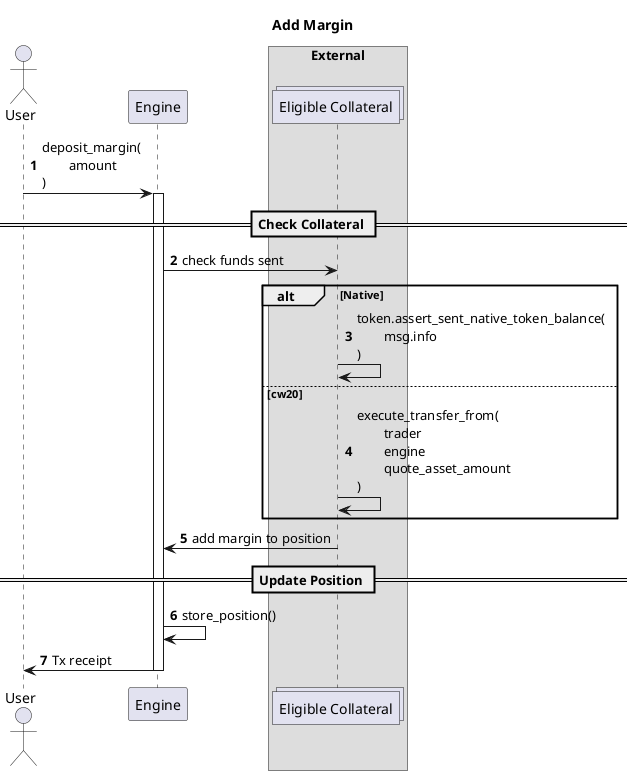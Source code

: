 @startuml

autonumber
actor User    

participant "Engine" as engine

box "External"
    collections "Eligible Collateral" as token
end box


title Add Margin
User -> engine : deposit_margin(\n\tamount\n)
activate engine

== Check Collateral ==

engine -> token : check funds sent
alt Native
    token -> token : token.assert_sent_native_token_balance(\n\tmsg.info\n)
else cw20
    token -> token : execute_transfer_from(\n\ttrader\n\tengine\n\tquote_asset_amount\n)
end

token -> engine : add margin to position

== Update Position ==

engine -> engine : store_position()

engine -> User : Tx receipt
deactivate engine

@enduml
